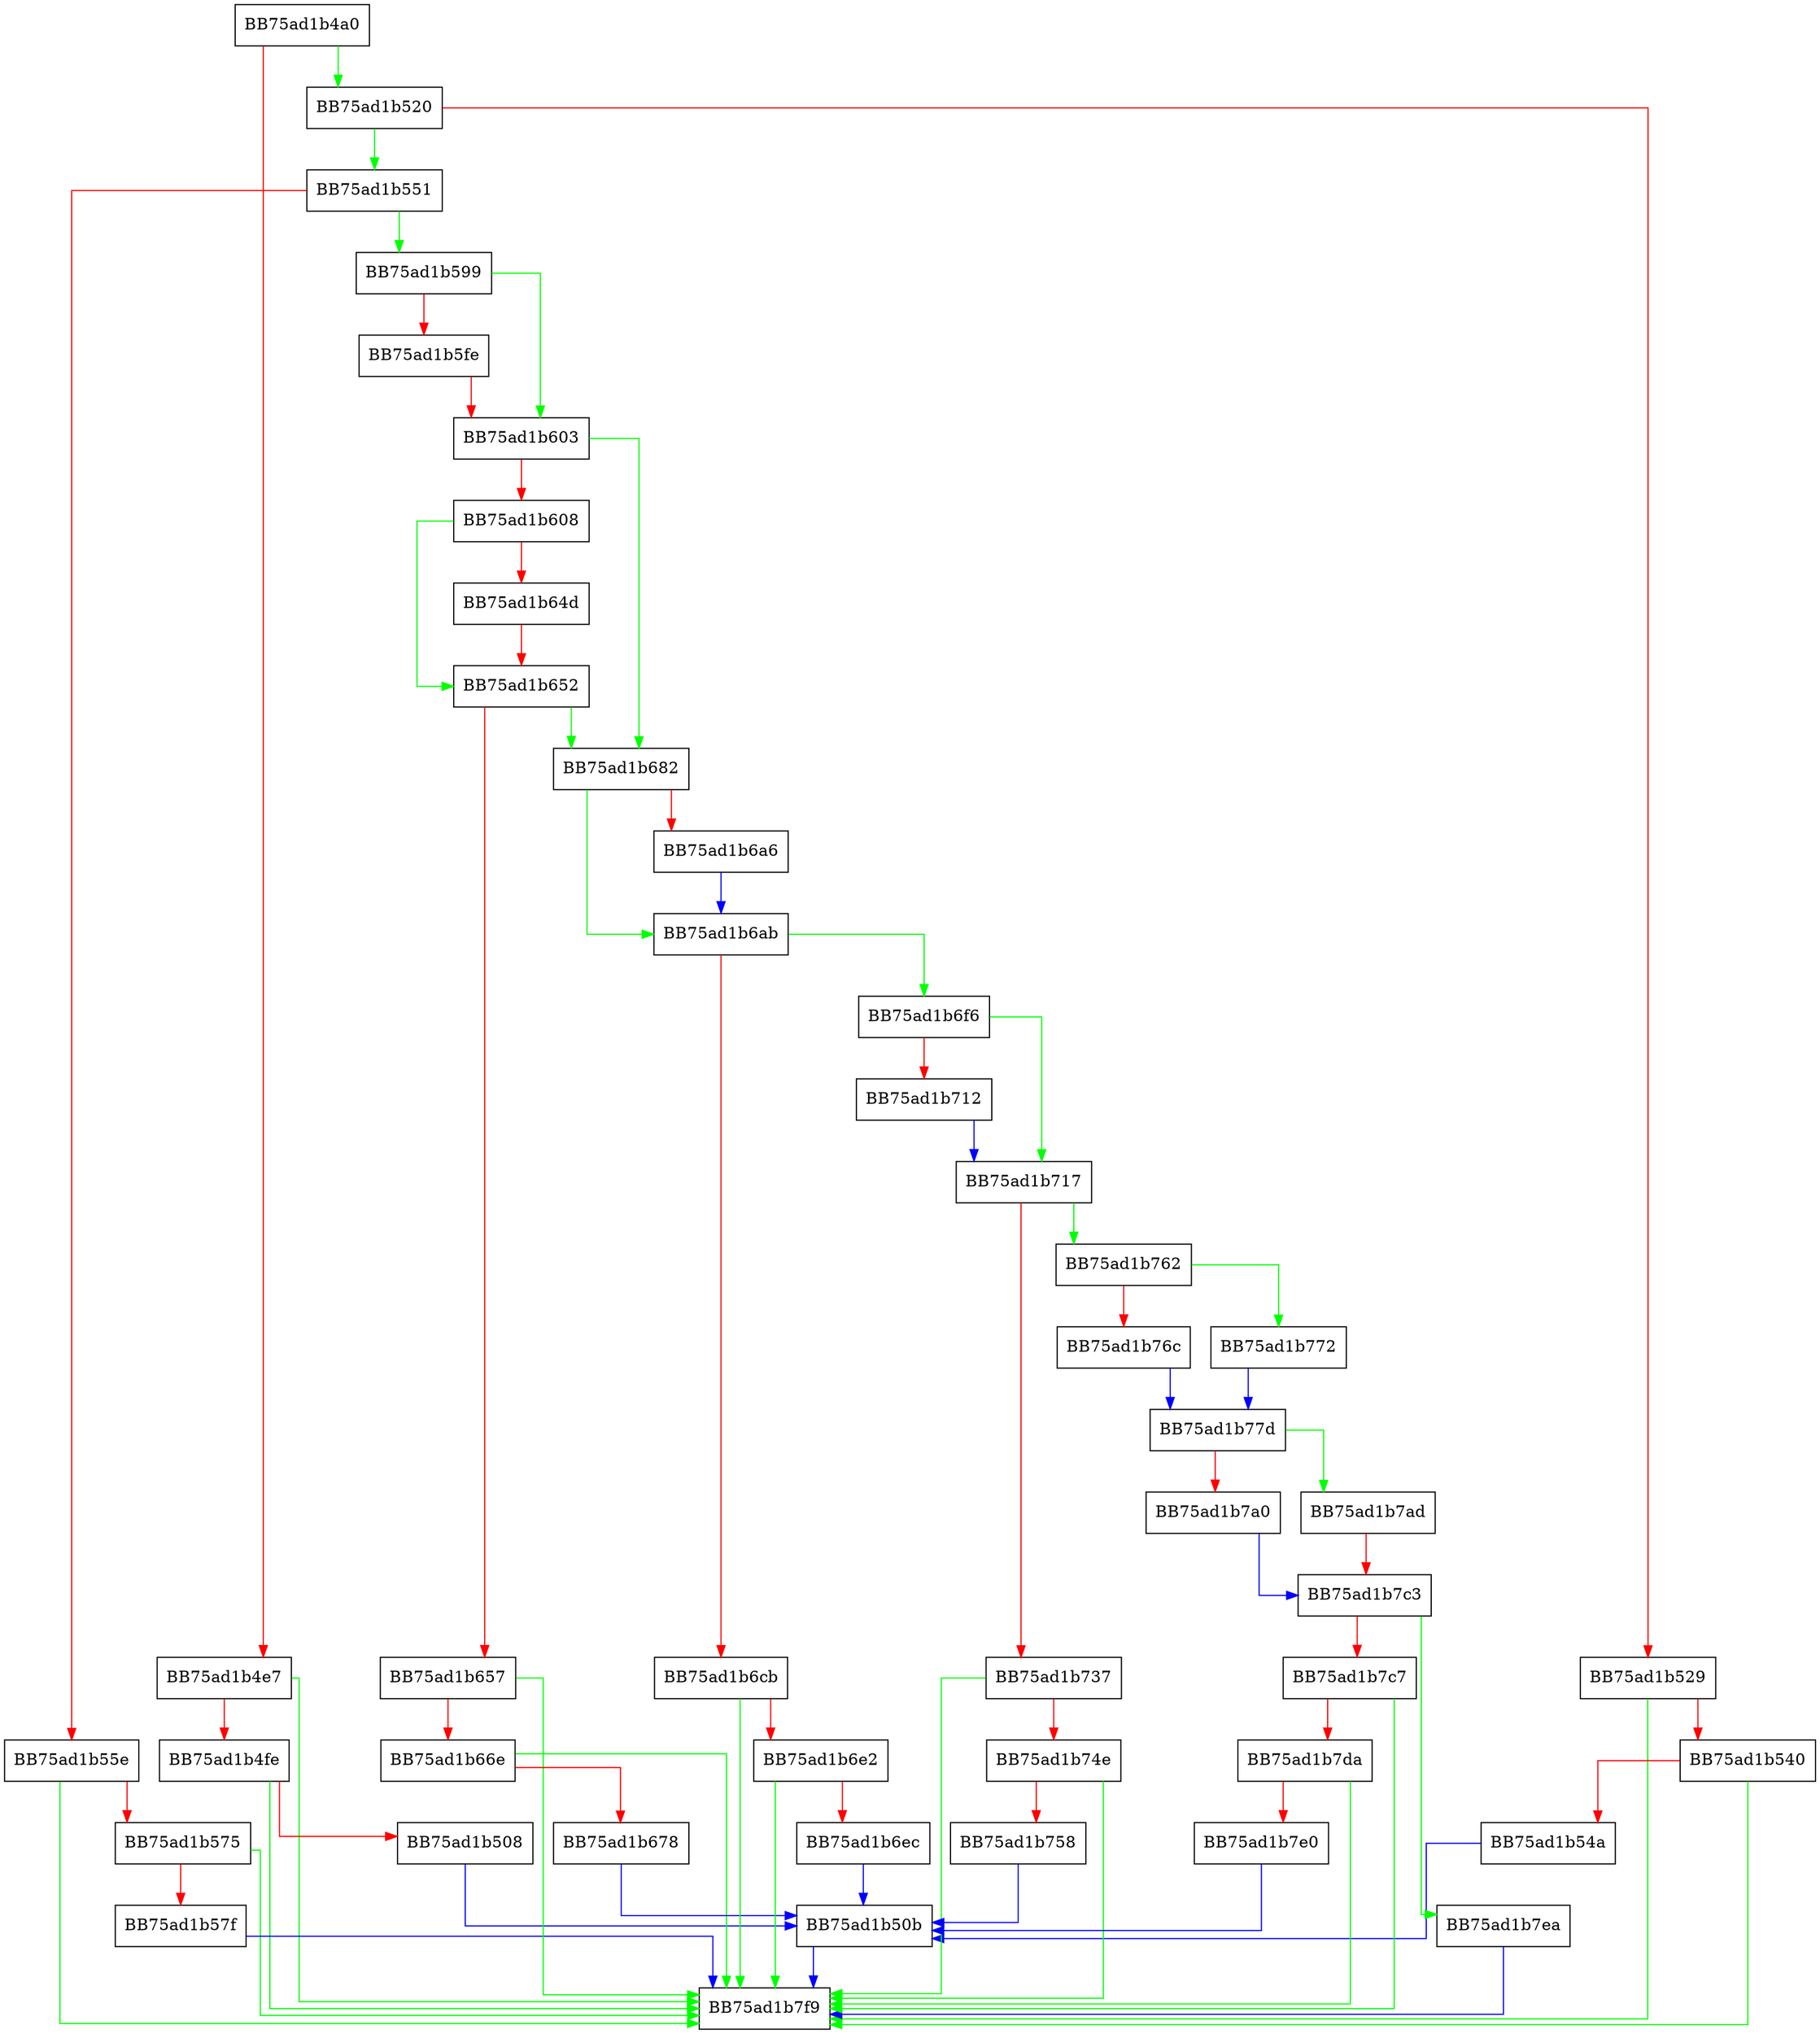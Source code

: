 digraph Validate {
  node [shape="box"];
  graph [splines=ortho];
  BB75ad1b4a0 -> BB75ad1b520 [color="green"];
  BB75ad1b4a0 -> BB75ad1b4e7 [color="red"];
  BB75ad1b4e7 -> BB75ad1b7f9 [color="green"];
  BB75ad1b4e7 -> BB75ad1b4fe [color="red"];
  BB75ad1b4fe -> BB75ad1b7f9 [color="green"];
  BB75ad1b4fe -> BB75ad1b508 [color="red"];
  BB75ad1b508 -> BB75ad1b50b [color="blue"];
  BB75ad1b50b -> BB75ad1b7f9 [color="blue"];
  BB75ad1b520 -> BB75ad1b551 [color="green"];
  BB75ad1b520 -> BB75ad1b529 [color="red"];
  BB75ad1b529 -> BB75ad1b7f9 [color="green"];
  BB75ad1b529 -> BB75ad1b540 [color="red"];
  BB75ad1b540 -> BB75ad1b7f9 [color="green"];
  BB75ad1b540 -> BB75ad1b54a [color="red"];
  BB75ad1b54a -> BB75ad1b50b [color="blue"];
  BB75ad1b551 -> BB75ad1b599 [color="green"];
  BB75ad1b551 -> BB75ad1b55e [color="red"];
  BB75ad1b55e -> BB75ad1b7f9 [color="green"];
  BB75ad1b55e -> BB75ad1b575 [color="red"];
  BB75ad1b575 -> BB75ad1b7f9 [color="green"];
  BB75ad1b575 -> BB75ad1b57f [color="red"];
  BB75ad1b57f -> BB75ad1b7f9 [color="blue"];
  BB75ad1b599 -> BB75ad1b603 [color="green"];
  BB75ad1b599 -> BB75ad1b5fe [color="red"];
  BB75ad1b5fe -> BB75ad1b603 [color="red"];
  BB75ad1b603 -> BB75ad1b682 [color="green"];
  BB75ad1b603 -> BB75ad1b608 [color="red"];
  BB75ad1b608 -> BB75ad1b652 [color="green"];
  BB75ad1b608 -> BB75ad1b64d [color="red"];
  BB75ad1b64d -> BB75ad1b652 [color="red"];
  BB75ad1b652 -> BB75ad1b682 [color="green"];
  BB75ad1b652 -> BB75ad1b657 [color="red"];
  BB75ad1b657 -> BB75ad1b7f9 [color="green"];
  BB75ad1b657 -> BB75ad1b66e [color="red"];
  BB75ad1b66e -> BB75ad1b7f9 [color="green"];
  BB75ad1b66e -> BB75ad1b678 [color="red"];
  BB75ad1b678 -> BB75ad1b50b [color="blue"];
  BB75ad1b682 -> BB75ad1b6ab [color="green"];
  BB75ad1b682 -> BB75ad1b6a6 [color="red"];
  BB75ad1b6a6 -> BB75ad1b6ab [color="blue"];
  BB75ad1b6ab -> BB75ad1b6f6 [color="green"];
  BB75ad1b6ab -> BB75ad1b6cb [color="red"];
  BB75ad1b6cb -> BB75ad1b7f9 [color="green"];
  BB75ad1b6cb -> BB75ad1b6e2 [color="red"];
  BB75ad1b6e2 -> BB75ad1b7f9 [color="green"];
  BB75ad1b6e2 -> BB75ad1b6ec [color="red"];
  BB75ad1b6ec -> BB75ad1b50b [color="blue"];
  BB75ad1b6f6 -> BB75ad1b717 [color="green"];
  BB75ad1b6f6 -> BB75ad1b712 [color="red"];
  BB75ad1b712 -> BB75ad1b717 [color="blue"];
  BB75ad1b717 -> BB75ad1b762 [color="green"];
  BB75ad1b717 -> BB75ad1b737 [color="red"];
  BB75ad1b737 -> BB75ad1b7f9 [color="green"];
  BB75ad1b737 -> BB75ad1b74e [color="red"];
  BB75ad1b74e -> BB75ad1b7f9 [color="green"];
  BB75ad1b74e -> BB75ad1b758 [color="red"];
  BB75ad1b758 -> BB75ad1b50b [color="blue"];
  BB75ad1b762 -> BB75ad1b772 [color="green"];
  BB75ad1b762 -> BB75ad1b76c [color="red"];
  BB75ad1b76c -> BB75ad1b77d [color="blue"];
  BB75ad1b772 -> BB75ad1b77d [color="blue"];
  BB75ad1b77d -> BB75ad1b7ad [color="green"];
  BB75ad1b77d -> BB75ad1b7a0 [color="red"];
  BB75ad1b7a0 -> BB75ad1b7c3 [color="blue"];
  BB75ad1b7ad -> BB75ad1b7c3 [color="red"];
  BB75ad1b7c3 -> BB75ad1b7ea [color="green"];
  BB75ad1b7c3 -> BB75ad1b7c7 [color="red"];
  BB75ad1b7c7 -> BB75ad1b7f9 [color="green"];
  BB75ad1b7c7 -> BB75ad1b7da [color="red"];
  BB75ad1b7da -> BB75ad1b7f9 [color="green"];
  BB75ad1b7da -> BB75ad1b7e0 [color="red"];
  BB75ad1b7e0 -> BB75ad1b50b [color="blue"];
  BB75ad1b7ea -> BB75ad1b7f9 [color="blue"];
}